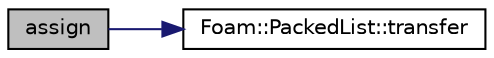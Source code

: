 digraph "assign"
{
  bgcolor="transparent";
  edge [fontname="Helvetica",fontsize="10",labelfontname="Helvetica",labelfontsize="10"];
  node [fontname="Helvetica",fontsize="10",shape=record];
  rankdir="LR";
  Node1 [label="assign",height=0.2,width=0.4,color="black", fillcolor="grey75", style="filled" fontcolor="black"];
  Node1 -> Node2 [color="midnightblue",fontsize="10",style="solid",fontname="Helvetica"];
  Node2 [label="Foam::PackedList::transfer",height=0.2,width=0.4,color="black",URL="$classFoam_1_1PackedList.html#ab55444107bb7b9ef7b01639fad98a99a",tooltip="Transfer the contents of the argument list into this list. "];
}

